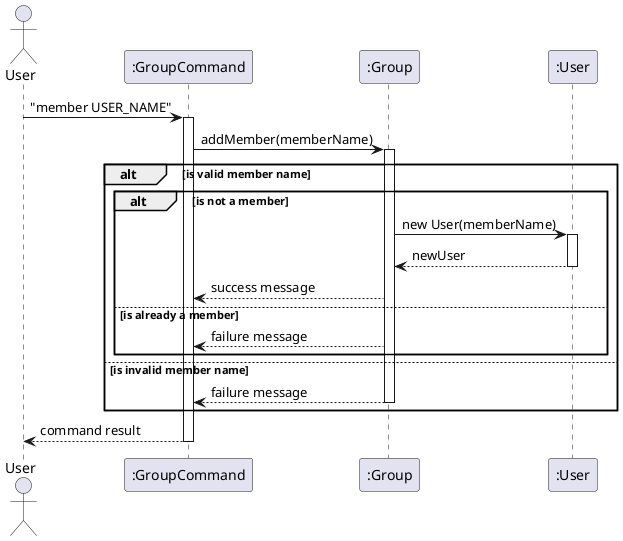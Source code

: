 @startuml
actor User
participant ":GroupCommand" as GroupCommand
participant ":Group" as Group
participant ":User" as NewUser

User -> GroupCommand: "member USER_NAME"
activate GroupCommand

GroupCommand -> Group: addMember(memberName)
activate Group

alt is valid member name
    alt is not a member

        Group -> NewUser: new User(memberName)
        activate NewUser
        NewUser --> Group: newUser
        deactivate NewUser

        Group --> GroupCommand: success message
    else is already a member

        Group --> GroupCommand: failure message
    end
else is invalid member name

    Group --> GroupCommand: failure message
    deactivate Group
end

GroupCommand --> User: command result
deactivate GroupCommand
@enduml